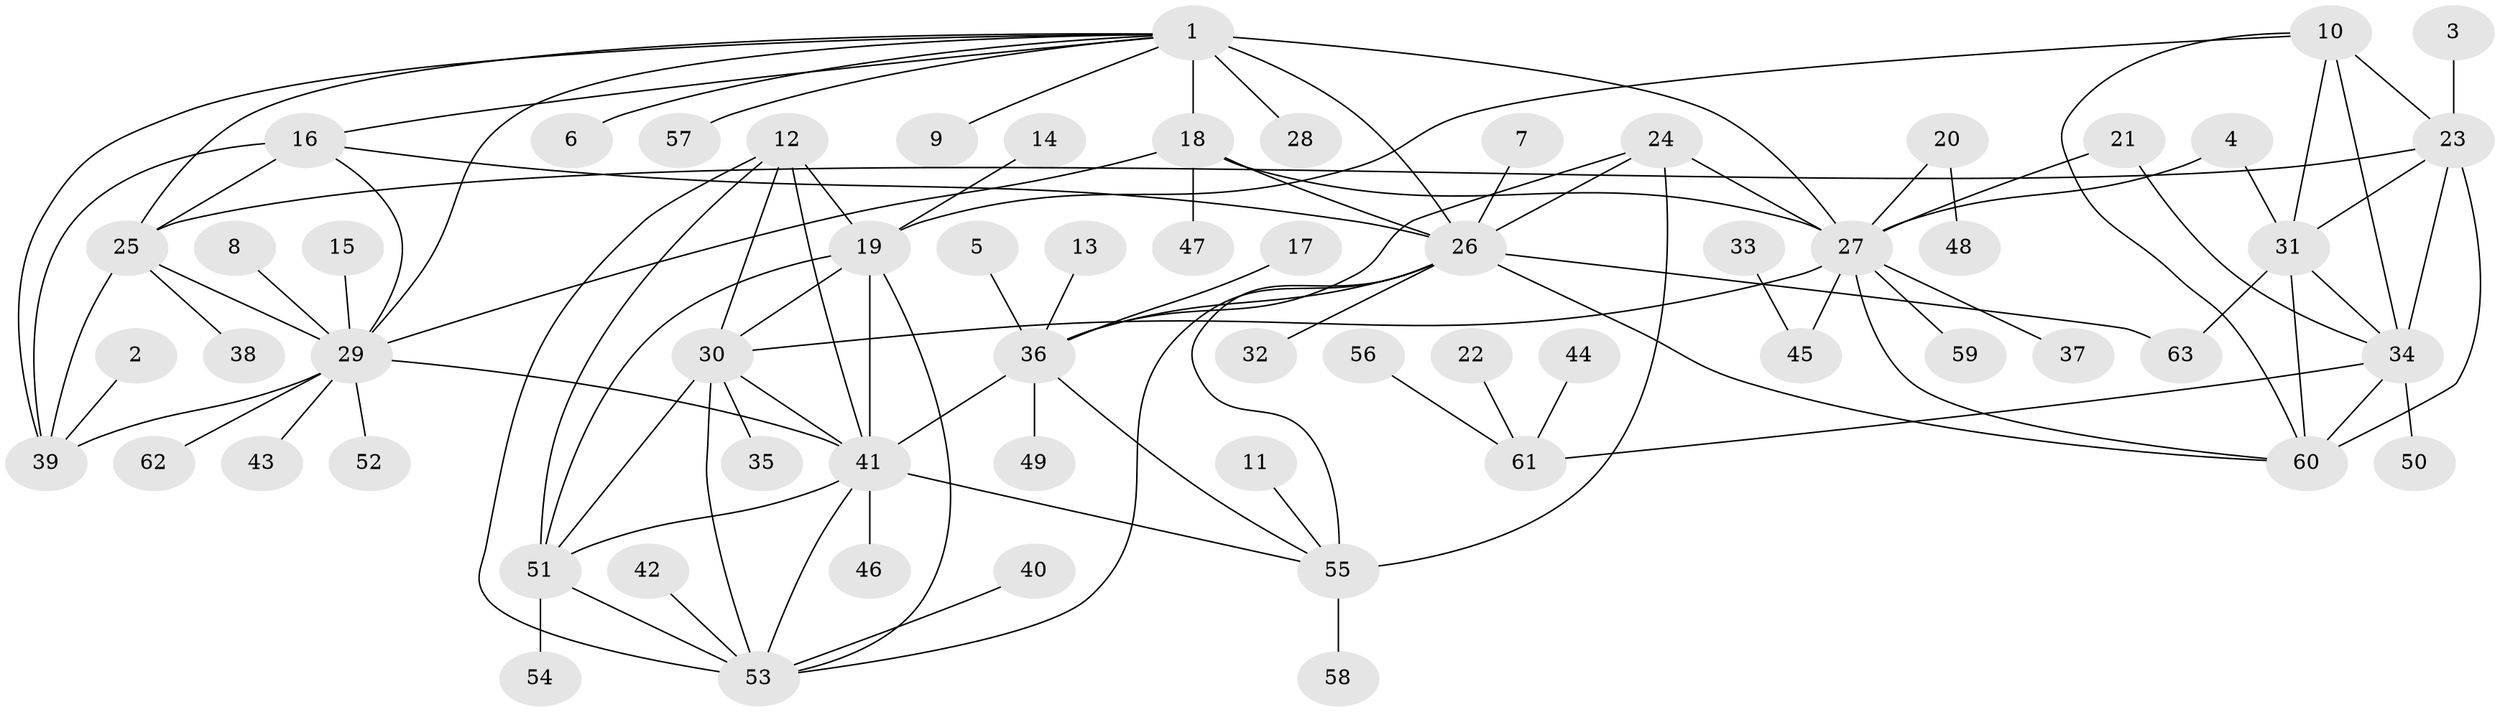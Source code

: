 // original degree distribution, {8: 0.05555555555555555, 7: 0.05555555555555555, 12: 0.015873015873015872, 6: 0.05555555555555555, 10: 0.023809523809523808, 9: 0.015873015873015872, 11: 0.007936507936507936, 14: 0.007936507936507936, 1: 0.5555555555555556, 3: 0.07142857142857142, 2: 0.12698412698412698, 5: 0.007936507936507936}
// Generated by graph-tools (version 1.1) at 2025/26/03/09/25 03:26:46]
// undirected, 63 vertices, 102 edges
graph export_dot {
graph [start="1"]
  node [color=gray90,style=filled];
  1;
  2;
  3;
  4;
  5;
  6;
  7;
  8;
  9;
  10;
  11;
  12;
  13;
  14;
  15;
  16;
  17;
  18;
  19;
  20;
  21;
  22;
  23;
  24;
  25;
  26;
  27;
  28;
  29;
  30;
  31;
  32;
  33;
  34;
  35;
  36;
  37;
  38;
  39;
  40;
  41;
  42;
  43;
  44;
  45;
  46;
  47;
  48;
  49;
  50;
  51;
  52;
  53;
  54;
  55;
  56;
  57;
  58;
  59;
  60;
  61;
  62;
  63;
  1 -- 6 [weight=1.0];
  1 -- 9 [weight=1.0];
  1 -- 16 [weight=1.0];
  1 -- 18 [weight=3.0];
  1 -- 25 [weight=2.0];
  1 -- 26 [weight=1.0];
  1 -- 27 [weight=6.0];
  1 -- 28 [weight=1.0];
  1 -- 29 [weight=1.0];
  1 -- 39 [weight=1.0];
  1 -- 57 [weight=1.0];
  2 -- 39 [weight=1.0];
  3 -- 23 [weight=1.0];
  4 -- 27 [weight=1.0];
  4 -- 31 [weight=1.0];
  5 -- 36 [weight=1.0];
  7 -- 26 [weight=1.0];
  8 -- 29 [weight=1.0];
  10 -- 19 [weight=1.0];
  10 -- 23 [weight=2.0];
  10 -- 31 [weight=1.0];
  10 -- 34 [weight=1.0];
  10 -- 60 [weight=1.0];
  11 -- 55 [weight=1.0];
  12 -- 19 [weight=1.0];
  12 -- 30 [weight=1.0];
  12 -- 41 [weight=1.0];
  12 -- 51 [weight=1.0];
  12 -- 53 [weight=1.0];
  13 -- 36 [weight=1.0];
  14 -- 19 [weight=1.0];
  15 -- 29 [weight=1.0];
  16 -- 25 [weight=2.0];
  16 -- 26 [weight=1.0];
  16 -- 29 [weight=1.0];
  16 -- 39 [weight=1.0];
  17 -- 36 [weight=1.0];
  18 -- 26 [weight=1.0];
  18 -- 27 [weight=2.0];
  18 -- 29 [weight=1.0];
  18 -- 47 [weight=1.0];
  19 -- 30 [weight=1.0];
  19 -- 41 [weight=1.0];
  19 -- 51 [weight=1.0];
  19 -- 53 [weight=1.0];
  20 -- 27 [weight=1.0];
  20 -- 48 [weight=1.0];
  21 -- 27 [weight=1.0];
  21 -- 34 [weight=1.0];
  22 -- 61 [weight=1.0];
  23 -- 25 [weight=1.0];
  23 -- 31 [weight=2.0];
  23 -- 34 [weight=2.0];
  23 -- 60 [weight=2.0];
  24 -- 26 [weight=2.0];
  24 -- 27 [weight=1.0];
  24 -- 36 [weight=2.0];
  24 -- 55 [weight=4.0];
  25 -- 29 [weight=2.0];
  25 -- 38 [weight=1.0];
  25 -- 39 [weight=2.0];
  26 -- 32 [weight=1.0];
  26 -- 36 [weight=1.0];
  26 -- 53 [weight=1.0];
  26 -- 55 [weight=2.0];
  26 -- 60 [weight=1.0];
  26 -- 63 [weight=1.0];
  27 -- 30 [weight=1.0];
  27 -- 37 [weight=1.0];
  27 -- 45 [weight=1.0];
  27 -- 59 [weight=1.0];
  27 -- 60 [weight=1.0];
  29 -- 39 [weight=1.0];
  29 -- 41 [weight=1.0];
  29 -- 43 [weight=1.0];
  29 -- 52 [weight=1.0];
  29 -- 62 [weight=1.0];
  30 -- 35 [weight=1.0];
  30 -- 41 [weight=1.0];
  30 -- 51 [weight=1.0];
  30 -- 53 [weight=1.0];
  31 -- 34 [weight=1.0];
  31 -- 60 [weight=1.0];
  31 -- 63 [weight=1.0];
  33 -- 45 [weight=1.0];
  34 -- 50 [weight=1.0];
  34 -- 60 [weight=1.0];
  34 -- 61 [weight=1.0];
  36 -- 41 [weight=1.0];
  36 -- 49 [weight=1.0];
  36 -- 55 [weight=2.0];
  40 -- 53 [weight=1.0];
  41 -- 46 [weight=1.0];
  41 -- 51 [weight=1.0];
  41 -- 53 [weight=1.0];
  41 -- 55 [weight=1.0];
  42 -- 53 [weight=1.0];
  44 -- 61 [weight=1.0];
  51 -- 53 [weight=1.0];
  51 -- 54 [weight=1.0];
  55 -- 58 [weight=1.0];
  56 -- 61 [weight=1.0];
}
